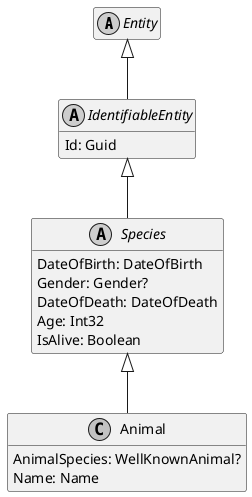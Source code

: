 ﻿@startuml
skinparam monochrome true
hide empty members

abstract class Entity {
}

Entity <|-- IdentifiableEntity

abstract class IdentifiableEntity {
    Id: Guid
}

IdentifiableEntity <|-- Species

abstract class Species {
    DateOfBirth: DateOfBirth
    Gender: Gender?
    DateOfDeath: DateOfDeath
    Age: Int32
    IsAlive: Boolean
}

Species <|-- Animal

class Animal {
    AnimalSpecies: WellKnownAnimal?
    Name: Name
}

@enduml
